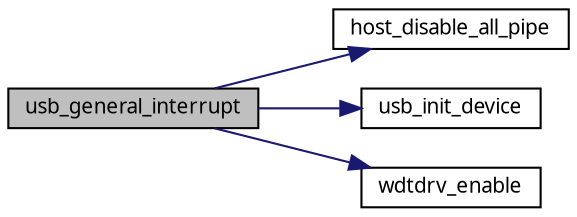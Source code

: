 digraph G
{
  edge [fontname="FreeSans.ttf",fontsize=10,labelfontname="FreeSans.ttf",labelfontsize=10];
  node [fontname="FreeSans.ttf",fontsize=10,shape=record];
  rankdir=LR;
  Node1 [label="usb_general_interrupt",height=0.2,width=0.4,color="black", fillcolor="grey75", style="filled" fontcolor="black"];
  Node1 -> Node2 [color="midnightblue",fontsize=10,style="solid",fontname="FreeSans.ttf"];
  Node2 [label="host_disable_all_pipe",height=0.2,width=0.4,color="black", fillcolor="white", style="filled",URL="$a00041.html#c68776f00e504f290d0e004afdd24cbb",tooltip="host_disable_all_pipe."];
  Node1 -> Node3 [color="midnightblue",fontsize=10,style="solid",fontname="FreeSans.ttf"];
  Node3 [label="usb_init_device",height=0.2,width=0.4,color="black", fillcolor="white", style="filled",URL="$a00041.html#f03d76cb0a6201b1c1de6bc25bf6657e",tooltip="usb_init_device."];
  Node1 -> Node4 [color="midnightblue",fontsize=10,style="solid",fontname="FreeSans.ttf"];
  Node4 [label="wdtdrv_enable",height=0.2,width=0.4,color="black", fillcolor="white", style="filled",URL="$a00085.html#g8ebb0278e7ddba69d860f75b6789d720",tooltip="This functions activates the hardware watchdog timer System Reset Mode only."];
}
